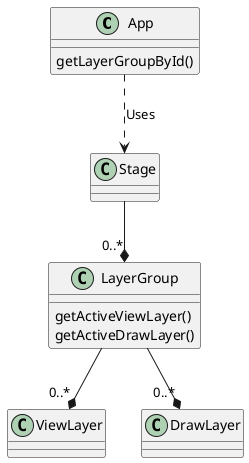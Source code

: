@startuml

class App {
  getLayerGroupById()
}
class Stage
class LayerGroup {
  getActiveViewLayer()
  getActiveDrawLayer()
}
class ViewLayer
class DrawLayer

App ..> Stage: Uses
Stage --* "0..*" LayerGroup
LayerGroup --* "0..*" ViewLayer
LayerGroup --* "0..*" DrawLayer

@enduml
